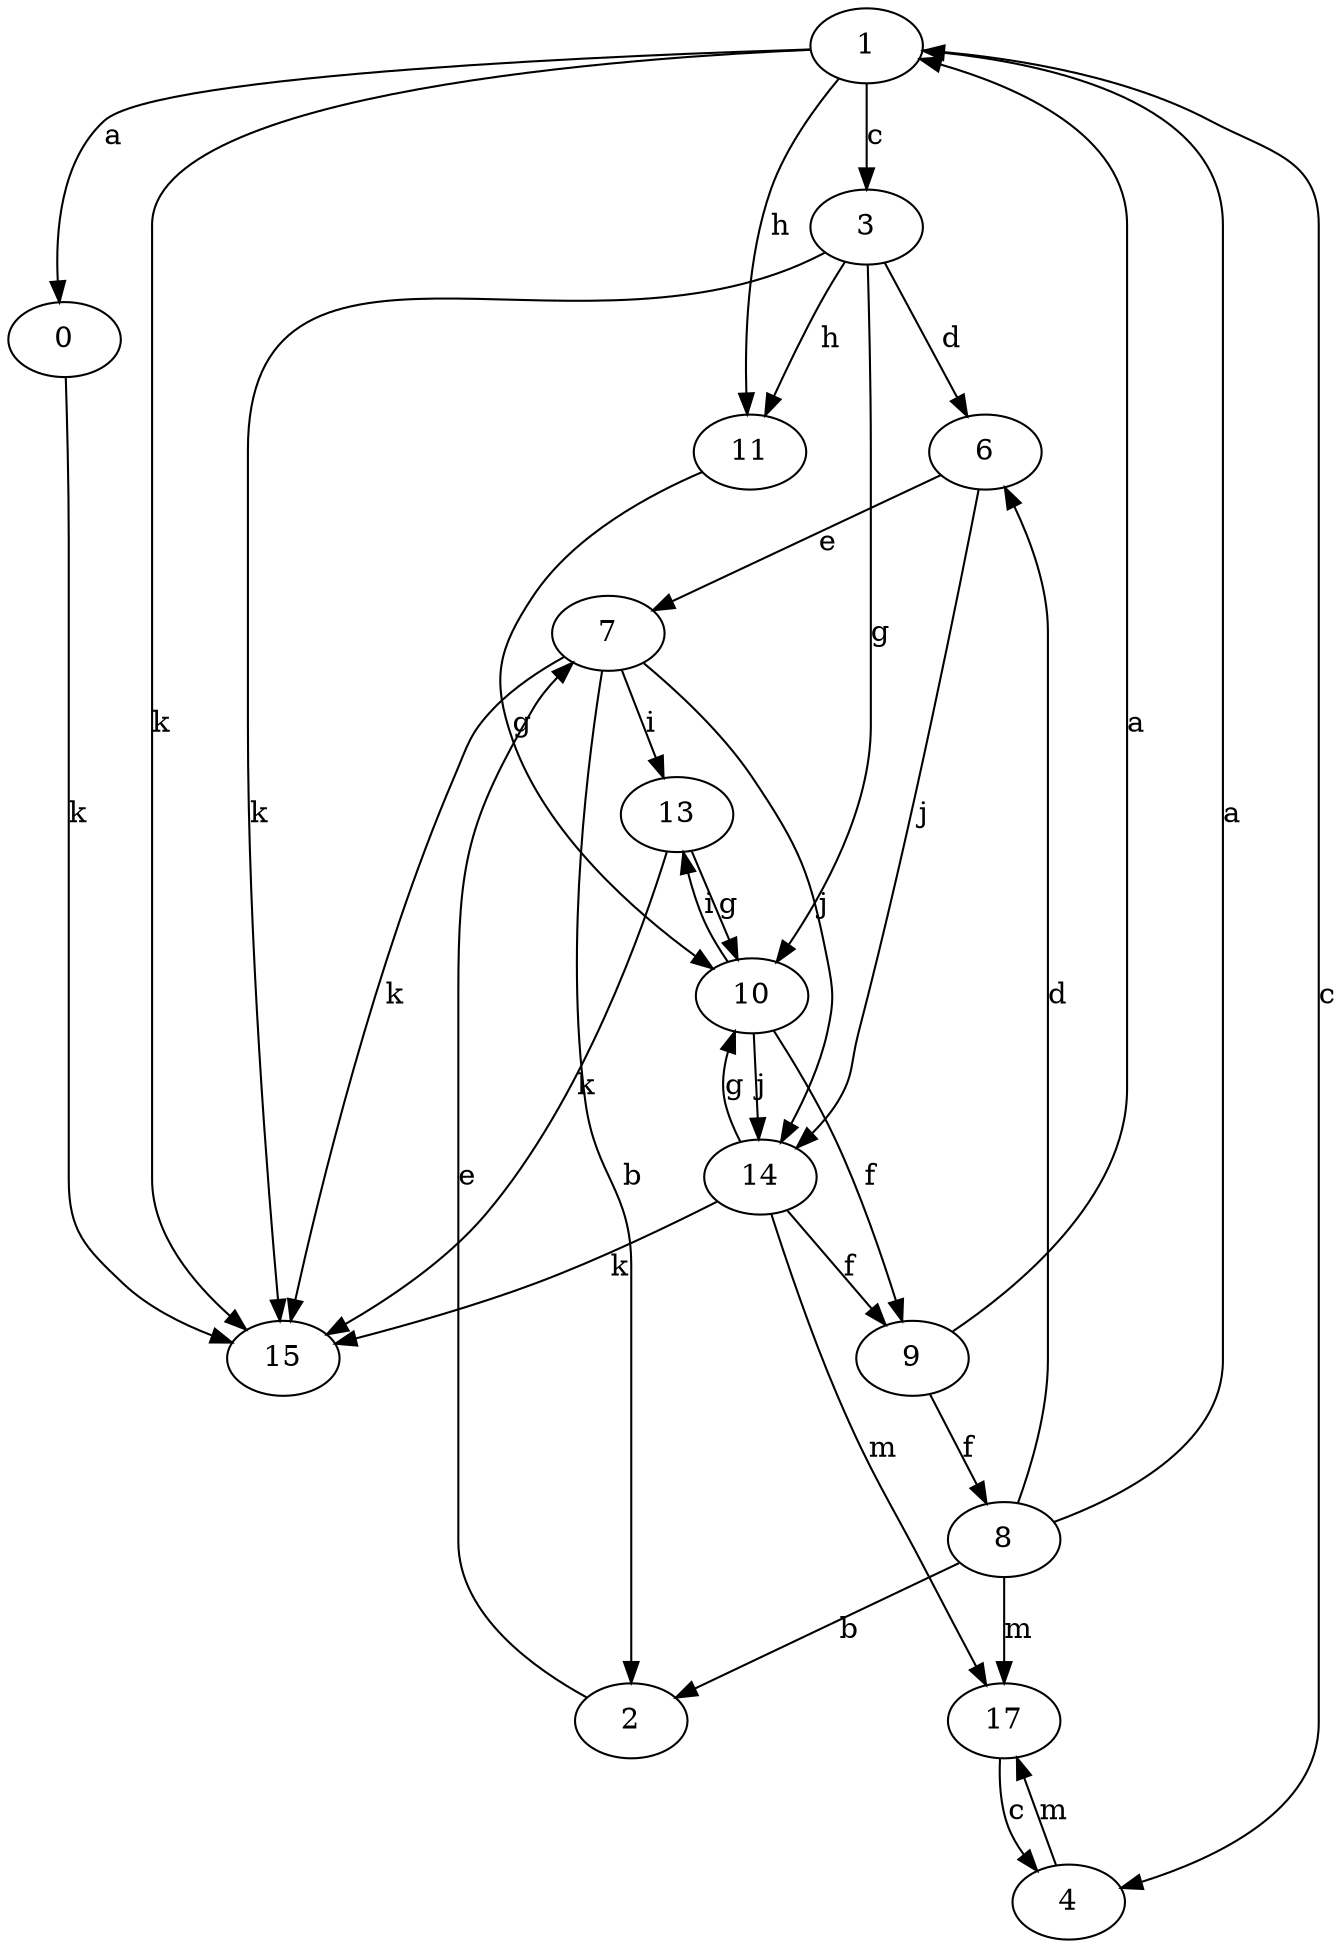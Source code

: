 strict digraph  {
0;
1;
2;
3;
4;
6;
7;
8;
9;
10;
11;
13;
14;
15;
17;
0 -> 15  [label=k];
1 -> 0  [label=a];
1 -> 3  [label=c];
1 -> 4  [label=c];
1 -> 11  [label=h];
1 -> 15  [label=k];
2 -> 7  [label=e];
3 -> 6  [label=d];
3 -> 10  [label=g];
3 -> 11  [label=h];
3 -> 15  [label=k];
4 -> 17  [label=m];
6 -> 7  [label=e];
6 -> 14  [label=j];
7 -> 2  [label=b];
7 -> 13  [label=i];
7 -> 14  [label=j];
7 -> 15  [label=k];
8 -> 1  [label=a];
8 -> 2  [label=b];
8 -> 6  [label=d];
8 -> 17  [label=m];
9 -> 1  [label=a];
9 -> 8  [label=f];
10 -> 9  [label=f];
10 -> 13  [label=i];
10 -> 14  [label=j];
11 -> 10  [label=g];
13 -> 10  [label=g];
13 -> 15  [label=k];
14 -> 9  [label=f];
14 -> 10  [label=g];
14 -> 15  [label=k];
14 -> 17  [label=m];
17 -> 4  [label=c];
}
